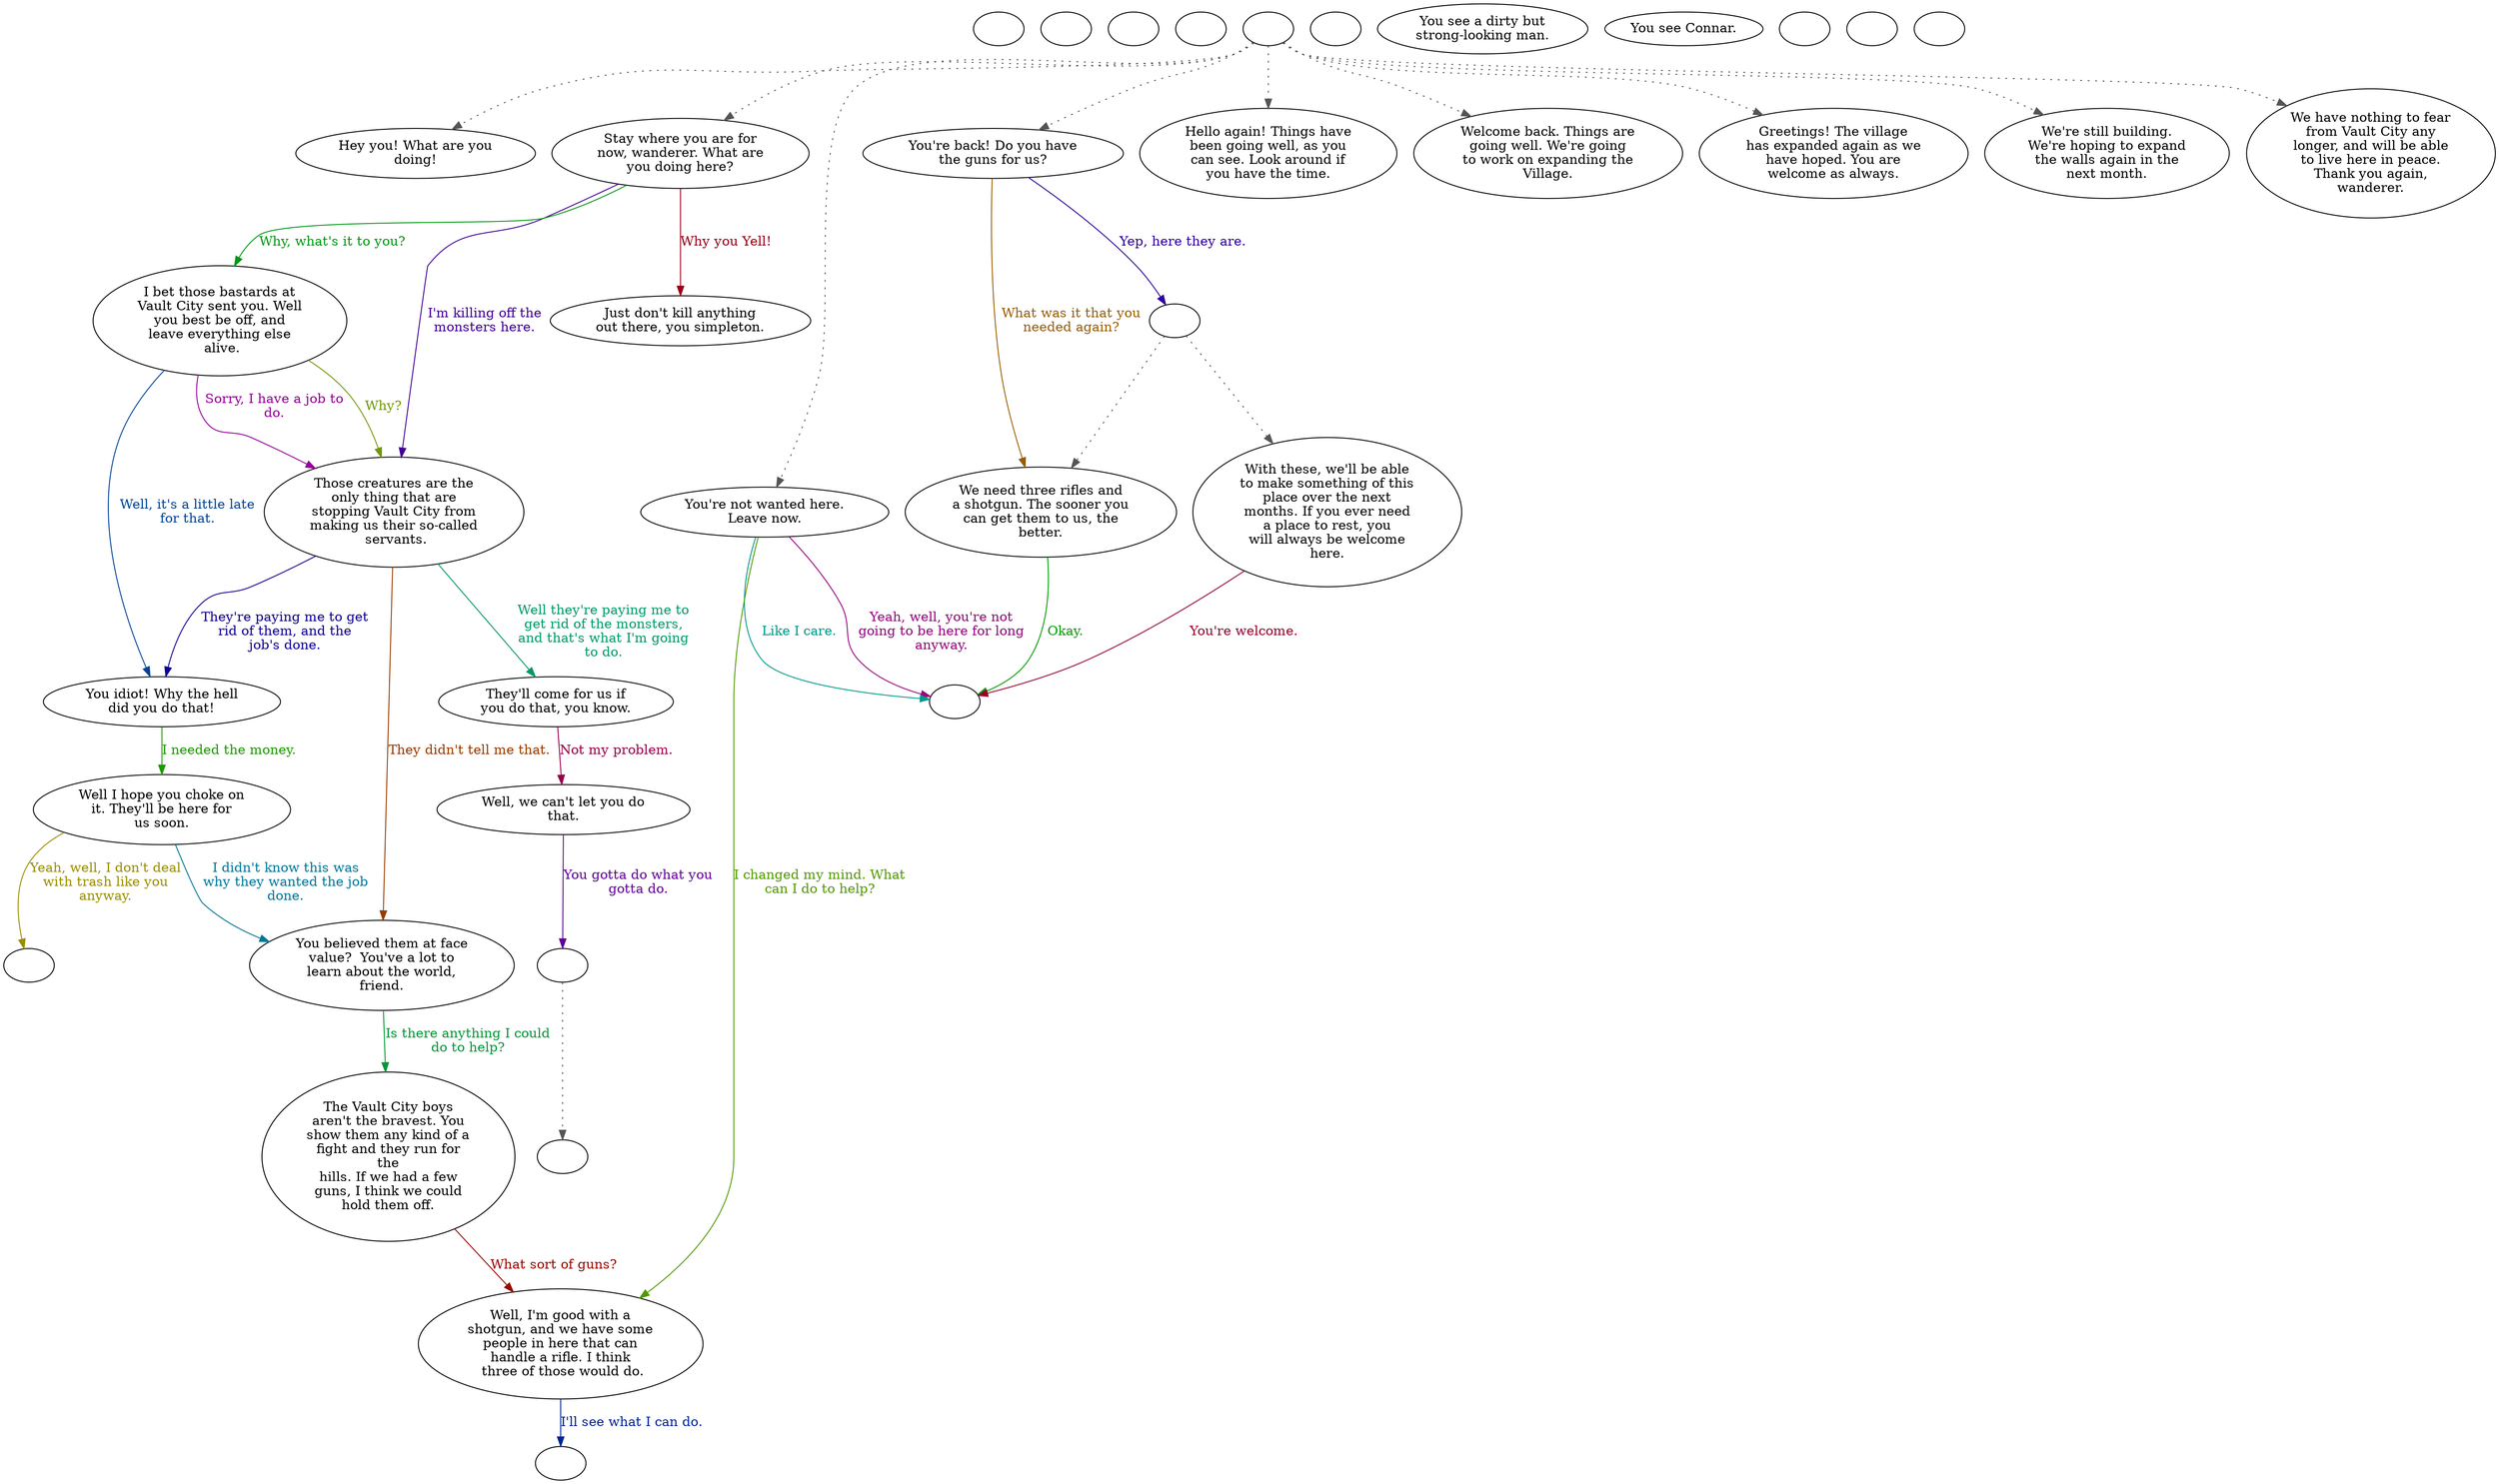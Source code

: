 digraph vcconnar {
  "checkPartyMembersNearDoor" [style=filled       fillcolor="#FFFFFF"       color="#000000"]
  "checkPartyMembersNearDoor" [label=""]
  "start" [style=filled       fillcolor="#FFFFFF"       color="#000000"]
  "start" [label=""]
  "critter_p_proc" [style=filled       fillcolor="#FFFFFF"       color="#000000"]
  "critter_p_proc" [label=""]
  "pickup_p_proc" [style=filled       fillcolor="#FFFFFF"       color="#000000"]
  "pickup_p_proc" [label=""]
  "talk_p_proc" [style=filled       fillcolor="#FFFFFF"       color="#000000"]
  "talk_p_proc" -> "Node001" [style=dotted color="#555555"]
  "talk_p_proc" -> "Node002" [style=dotted color="#555555"]
  "talk_p_proc" -> "Node012" [style=dotted color="#555555"]
  "talk_p_proc" -> "Node013" [style=dotted color="#555555"]
  "talk_p_proc" -> "Node017" [style=dotted color="#555555"]
  "talk_p_proc" -> "Node016" [style=dotted color="#555555"]
  "talk_p_proc" -> "Node019" [style=dotted color="#555555"]
  "talk_p_proc" -> "Node018" [style=dotted color="#555555"]
  "talk_p_proc" -> "Node020" [style=dotted color="#555555"]
  "talk_p_proc" [label=""]
  "destroy_p_proc" [style=filled       fillcolor="#FFFFFF"       color="#000000"]
  "destroy_p_proc" [label=""]
  "look_at_p_proc" [style=filled       fillcolor="#FFFFFF"       color="#000000"]
  "look_at_p_proc" [label="You see a dirty but\nstrong-looking man."]
  "description_p_proc" [style=filled       fillcolor="#FFFFFF"       color="#000000"]
  "description_p_proc" [label="You see Connar."]
  "use_skill_on_p_proc" [style=filled       fillcolor="#FFFFFF"       color="#000000"]
  "use_skill_on_p_proc" [label=""]
  "damage_p_proc" [style=filled       fillcolor="#FFFFFF"       color="#000000"]
  "damage_p_proc" [label=""]
  "map_enter_p_proc" [style=filled       fillcolor="#FFFFFF"       color="#000000"]
  "map_enter_p_proc" [label=""]
  "Node998" [style=filled       fillcolor="#FFFFFF"       color="#000000"]
  "Node998" [label=""]
  "Node999" [style=filled       fillcolor="#FFFFFF"       color="#000000"]
  "Node999" [label=""]
  "Node001" [style=filled       fillcolor="#FFFFFF"       color="#000000"]
  "Node001" [label="Hey you! What are you\ndoing!"]
  "Node002" [style=filled       fillcolor="#FFFFFF"       color="#000000"]
  "Node002" [label="Stay where you are for\nnow, wanderer. What are\nyou doing here?"]
  "Node002" -> "Node004" [label="I'm killing off the\nmonsters here." color="#420099" fontcolor="#420099"]
  "Node002" -> "Node003" [label="Why, what's it to you?" color="#009915" fontcolor="#009915"]
  "Node002" -> "Node021" [label="Why you Yell!" color="#990017" fontcolor="#990017"]
  "Node003" [style=filled       fillcolor="#FFFFFF"       color="#000000"]
  "Node003" [label="I bet those bastards at\nVault City sent you. Well\nyou best be off, and\nleave everything else\n alive."]
  "Node003" -> "Node005" [label="Well, it's a little late\nfor that." color="#004499" fontcolor="#004499"]
  "Node003" -> "Node004" [label="Why?" color="#719900" fontcolor="#719900"]
  "Node003" -> "Node004" [label="Sorry, I have a job to\ndo." color="#950099" fontcolor="#950099"]
  "Node004" [style=filled       fillcolor="#FFFFFF"       color="#000000"]
  "Node004" [label="Those creatures are the\nonly thing that are\nstopping Vault City from\nmaking us their so-called\n servants."]
  "Node004" -> "Node006" [label="Well they're paying me to\nget rid of the monsters,\nand that's what I'm going\nto do." color="#009968" fontcolor="#009968"]
  "Node004" -> "Node009" [label="They didn't tell me that." color="#993B00" fontcolor="#993B00"]
  "Node004" -> "Node005" [label="They're paying me to get\nrid of them, and the\njob's done." color="#0F0099" fontcolor="#0F0099"]
  "Node005" [style=filled       fillcolor="#FFFFFF"       color="#000000"]
  "Node005" [label="You idiot! Why the hell\ndid you do that!"]
  "Node005" -> "Node007" [label="I needed the money." color="#1E9900" fontcolor="#1E9900"]
  "Node006" [style=filled       fillcolor="#FFFFFF"       color="#000000"]
  "Node006" [label="They'll come for us if\nyou do that, you know."]
  "Node006" -> "Node008" [label="Not my problem." color="#99004A" fontcolor="#99004A"]
  "Node007" [style=filled       fillcolor="#FFFFFF"       color="#000000"]
  "Node007" [label="Well I hope you choke on\nit. They'll be here for\nus soon."]
  "Node007" -> "Node009" [label="I didn't know this was\nwhy they wanted the job\ndone." color="#007799" fontcolor="#007799"]
  "Node007" -> "Node007a" [label="Yeah, well, I don't deal\nwith trash like you\nanyway." color="#998E00" fontcolor="#998E00"]
  "Node007a" [style=filled       fillcolor="#FFFFFF"       color="#000000"]
  "Node007a" [label=""]
  "Node008" [style=filled       fillcolor="#FFFFFF"       color="#000000"]
  "Node008" [label="Well, we can't let you do\nthat."]
  "Node008" -> "Node008a" [label="You gotta do what you\ngotta do." color="#620099" fontcolor="#620099"]
  "Node008a" [style=filled       fillcolor="#FFFFFF"       color="#000000"]
  "Node008a" -> "Node998" [style=dotted color="#555555"]
  "Node008a" [label=""]
  "Node009" [style=filled       fillcolor="#FFFFFF"       color="#000000"]
  "Node009" [label="You believed them at face\nvalue?  You've a lot to\nlearn about the world,\nfriend."]
  "Node009" -> "Node010" [label="Is there anything I could\ndo to help?" color="#009935" fontcolor="#009935"]
  "Node010" [style=filled       fillcolor="#FFFFFF"       color="#000000"]
  "Node010" [label="The Vault City boys\naren't the bravest. You\nshow them any kind of a\nfight and they run for\nthe\nhills. If we had a few\nguns, I think we could\nhold them off."]
  "Node010" -> "Node011" [label="What sort of guns?" color="#990800" fontcolor="#990800"]
  "Node011" [style=filled       fillcolor="#FFFFFF"       color="#000000"]
  "Node011" [label="Well, I'm good with a\nshotgun, and we have some\npeople in here that can\nhandle a rifle. I think\n three of those would do."]
  "Node011" -> "Node011a" [label="I'll see what I can do." color="#002499" fontcolor="#002499"]
  "Node011a" [style=filled       fillcolor="#FFFFFF"       color="#000000"]
  "Node011a" [label=""]
  "Node012" [style=filled       fillcolor="#FFFFFF"       color="#000000"]
  "Node012" [label="You're not wanted here.\nLeave now."]
  "Node012" -> "Node011" [label="I changed my mind. What\ncan I do to help?" color="#519900" fontcolor="#519900"]
  "Node012" -> "Node999" [label="Yeah, well, you're not\ngoing to be here for long\nanyway." color="#99007E" fontcolor="#99007E"]
  "Node012" -> "Node999" [label="Like I care." color="#009988" fontcolor="#009988"]
  "Node013" [style=filled       fillcolor="#FFFFFF"       color="#000000"]
  "Node013" [label="You're back! Do you have\nthe guns for us?"]
  "Node013" -> "Node014" [label="What was it that you\nneeded again?" color="#995B00" fontcolor="#995B00"]
  "Node013" -> "Node013a" [label="Yep, here they are." color="#2E0099" fontcolor="#2E0099"]
  "Node013a" [style=filled       fillcolor="#FFFFFF"       color="#000000"]
  "Node013a" -> "Node015" [style=dotted color="#555555"]
  "Node013a" -> "Node014" [style=dotted color="#555555"]
  "Node013a" [label=""]
  "Node014" [style=filled       fillcolor="#FFFFFF"       color="#000000"]
  "Node014" [label="We need three rifles and\na shotgun. The sooner you\ncan get them to us, the\nbetter."]
  "Node014" -> "Node999" [label="Okay." color="#009902" fontcolor="#009902"]
  "Node015" [style=filled       fillcolor="#FFFFFF"       color="#000000"]
  "Node015" [label="With these, we'll be able\nto make something of this\nplace over the next\nmonths. If you ever need\na place to rest, you\nwill always be welcome\nhere."]
  "Node015" -> "Node999" [label="You're welcome." color="#99002B" fontcolor="#99002B"]
  "Node016" [style=filled       fillcolor="#FFFFFF"       color="#000000"]
  "Node016" [label="Welcome back. Things are\ngoing well. We're going\nto work on expanding the\nVillage."]
  "Node017" [style=filled       fillcolor="#FFFFFF"       color="#000000"]
  "Node017" [label="Hello again! Things have\nbeen going well, as you\ncan see. Look around if\nyou have the time."]
  "Node018" [style=filled       fillcolor="#FFFFFF"       color="#000000"]
  "Node018" [label="We're still building.\nWe're hoping to expand\nthe walls again in the\nnext month."]
  "Node019" [style=filled       fillcolor="#FFFFFF"       color="#000000"]
  "Node019" [label="Greetings! The village\nhas expanded again as we\nhave hoped. You are\nwelcome as always."]
  "Node020" [style=filled       fillcolor="#FFFFFF"       color="#000000"]
  "Node020" [label="We have nothing to fear\nfrom Vault City any\nlonger, and will be able\nto live here in peace.\nThank you again,\nwanderer."]
  "Node021" [style=filled       fillcolor="#FFFFFF"       color="#000000"]
  "Node021" [label="Just don't kill anything\nout there, you simpleton."]
}